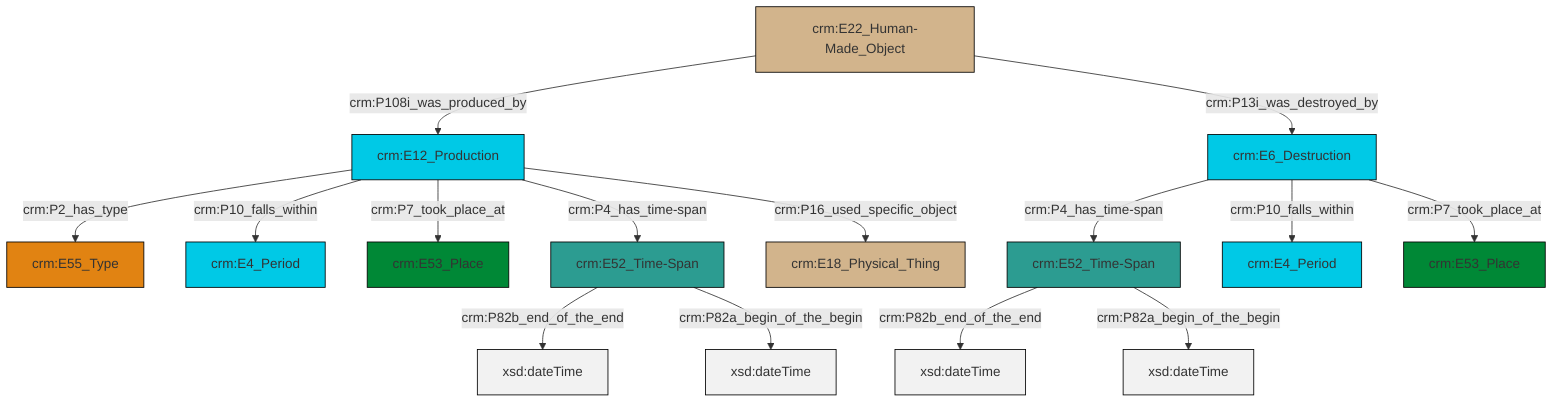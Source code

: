 graph TD
classDef Literal fill:#f2f2f2,stroke:#000000;
classDef CRM_Entity fill:#FFFFFF,stroke:#000000;
classDef Temporal_Entity fill:#00C9E6, stroke:#000000;
classDef Type fill:#E18312, stroke:#000000;
classDef Time-Span fill:#2C9C91, stroke:#000000;
classDef Appellation fill:#FFEB7F, stroke:#000000;
classDef Place fill:#008836, stroke:#000000;
classDef Persistent_Item fill:#B266B2, stroke:#000000;
classDef Conceptual_Object fill:#FFD700, stroke:#000000;
classDef Physical_Thing fill:#D2B48C, stroke:#000000;
classDef Actor fill:#f58aad, stroke:#000000;
classDef PC_Classes fill:#4ce600, stroke:#000000;
classDef Multi fill:#cccccc,stroke:#000000;

0["crm:E12_Production"]:::Temporal_Entity -->|crm:P2_has_type| 1["crm:E55_Type"]:::Type
0["crm:E12_Production"]:::Temporal_Entity -->|crm:P10_falls_within| 2["crm:E4_Period"]:::Temporal_Entity
10["crm:E52_Time-Span"]:::Time-Span -->|crm:P82b_end_of_the_end| 11[xsd:dateTime]:::Literal
12["crm:E6_Destruction"]:::Temporal_Entity -->|crm:P4_has_time-span| 10["crm:E52_Time-Span"]:::Time-Span
12["crm:E6_Destruction"]:::Temporal_Entity -->|crm:P10_falls_within| 8["crm:E4_Period"]:::Temporal_Entity
14["crm:E52_Time-Span"]:::Time-Span -->|crm:P82b_end_of_the_end| 16[xsd:dateTime]:::Literal
0["crm:E12_Production"]:::Temporal_Entity -->|crm:P7_took_place_at| 19["crm:E53_Place"]:::Place
14["crm:E52_Time-Span"]:::Time-Span -->|crm:P82a_begin_of_the_begin| 20[xsd:dateTime]:::Literal
0["crm:E12_Production"]:::Temporal_Entity -->|crm:P4_has_time-span| 14["crm:E52_Time-Span"]:::Time-Span
12["crm:E6_Destruction"]:::Temporal_Entity -->|crm:P7_took_place_at| 17["crm:E53_Place"]:::Place
6["crm:E22_Human-Made_Object"]:::Physical_Thing -->|crm:P108i_was_produced_by| 0["crm:E12_Production"]:::Temporal_Entity
10["crm:E52_Time-Span"]:::Time-Span -->|crm:P82a_begin_of_the_begin| 23[xsd:dateTime]:::Literal
0["crm:E12_Production"]:::Temporal_Entity -->|crm:P16_used_specific_object| 4["crm:E18_Physical_Thing"]:::Physical_Thing
6["crm:E22_Human-Made_Object"]:::Physical_Thing -->|crm:P13i_was_destroyed_by| 12["crm:E6_Destruction"]:::Temporal_Entity